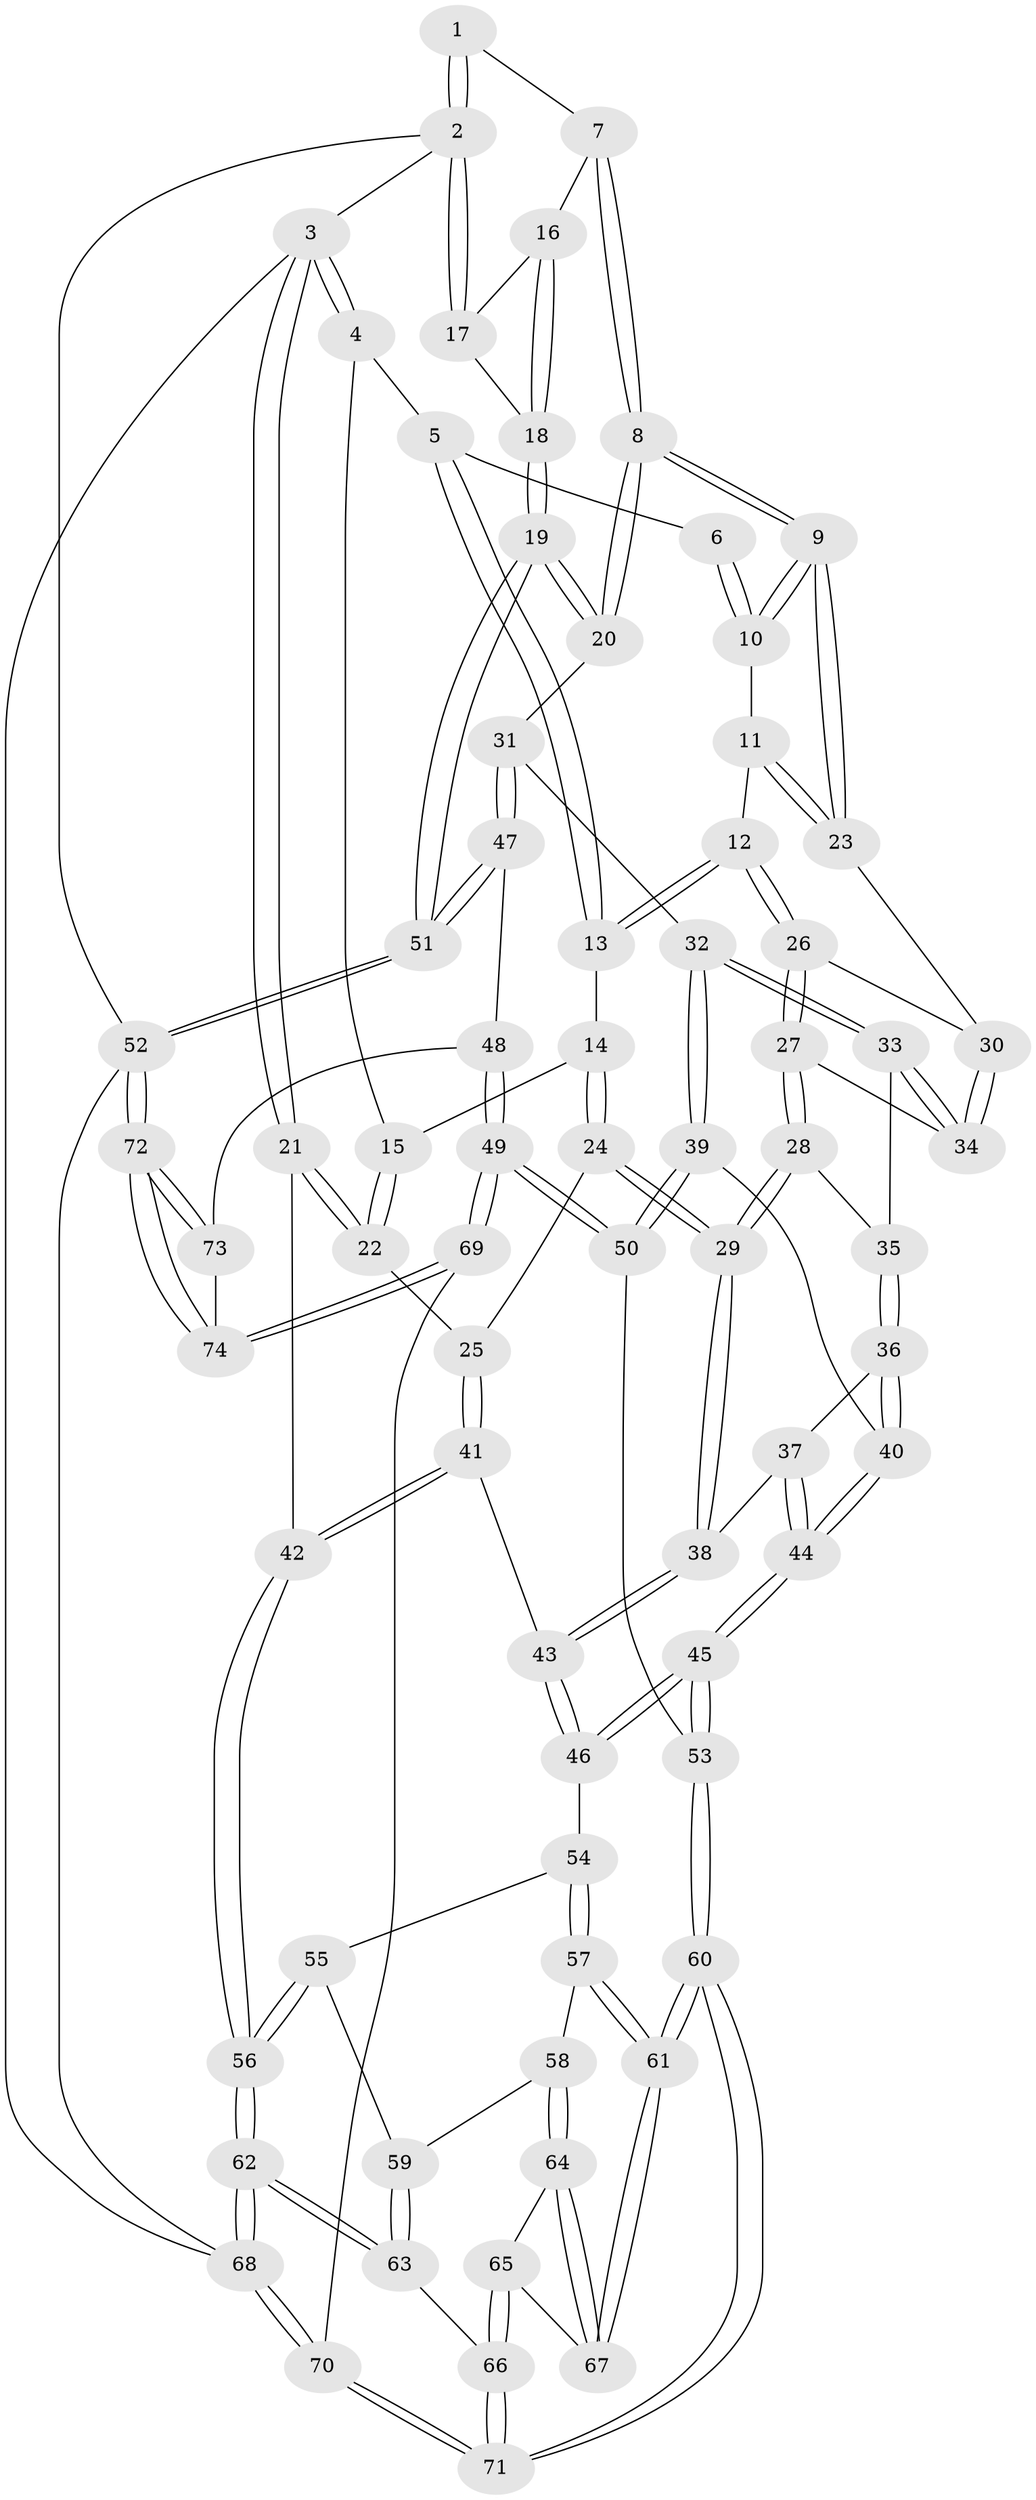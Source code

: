 // coarse degree distribution, {3: 0.7735849056603774, 4: 0.11320754716981132, 5: 0.05660377358490566, 2: 0.05660377358490566}
// Generated by graph-tools (version 1.1) at 2025/54/03/04/25 22:54:12]
// undirected, 74 vertices, 182 edges
graph export_dot {
  node [color=gray90,style=filled];
  1 [pos="+0.7664033619272401+0"];
  2 [pos="+1+0"];
  3 [pos="+0+0"];
  4 [pos="+0.23694784352161888+0"];
  5 [pos="+0.2786716481992132+0"];
  6 [pos="+0.632414546102436+0"];
  7 [pos="+0.8465309098047835+0.08203311966372162"];
  8 [pos="+0.7475557653637455+0.20391988196009678"];
  9 [pos="+0.7434385053841248+0.20382460914954287"];
  10 [pos="+0.6158140279920277+0"];
  11 [pos="+0.5462932586881476+0.10677940409620179"];
  12 [pos="+0.5042358906450933+0.13352144277903466"];
  13 [pos="+0.4865188075219303+0.1280187916911544"];
  14 [pos="+0.3003654229893927+0.1246150008792847"];
  15 [pos="+0.23102207578725062+0.04268892085904474"];
  16 [pos="+0.8892395717977912+0.0951473687328612"];
  17 [pos="+1+0"];
  18 [pos="+1+0.3638838327299436"];
  19 [pos="+1+0.38655134655781553"];
  20 [pos="+0.9239697461695257+0.4347085931631321"];
  21 [pos="+0+0.16799435797376824"];
  22 [pos="+0.05034926374256534+0.2001000578484978"];
  23 [pos="+0.7315252588585281+0.20578728152557502"];
  24 [pos="+0.3142198042656704+0.34438843979180833"];
  25 [pos="+0.16033510926664898+0.3422476415347032"];
  26 [pos="+0.4917972287183412+0.2709476467341716"];
  27 [pos="+0.48996159314672183+0.27633653393245305"];
  28 [pos="+0.48808534275527715+0.2789453521916646"];
  29 [pos="+0.3293972083322023+0.3558005937181234"];
  30 [pos="+0.718408353332881+0.21834134487080012"];
  31 [pos="+0.9106669429184461+0.44647631327805154"];
  32 [pos="+0.7502656756460595+0.4742936972622876"];
  33 [pos="+0.6477948919215781+0.34068318236592376"];
  34 [pos="+0.6497057198725926+0.3183241626274587"];
  35 [pos="+0.5649570679058816+0.404119991707843"];
  36 [pos="+0.5585280799666672+0.49140107788217896"];
  37 [pos="+0.4603904856556429+0.48336022432062503"];
  38 [pos="+0.34636020727454375+0.41914406165589324"];
  39 [pos="+0.6278759999351617+0.5445609904693924"];
  40 [pos="+0.6003796404989439+0.5286510479477021"];
  41 [pos="+0.05335862711851707+0.5115653871243945"];
  42 [pos="+0+0.5897768685546579"];
  43 [pos="+0.2611798427226809+0.6019982818390751"];
  44 [pos="+0.4186527560597266+0.6526642689713145"];
  45 [pos="+0.39704834465099187+0.6899166615787654"];
  46 [pos="+0.2791060703740527+0.6558866290541168"];
  47 [pos="+0.8428041495135554+0.7638980859646042"];
  48 [pos="+0.7611681164590476+0.8013509771109576"];
  49 [pos="+0.743748267673856+0.8035044905643759"];
  50 [pos="+0.6400396729713776+0.7505388398410846"];
  51 [pos="+1+0.9117930582312564"];
  52 [pos="+1+1"];
  53 [pos="+0.49673381299979397+0.7902047915136348"];
  54 [pos="+0.26531666527209713+0.6746708614522464"];
  55 [pos="+0.14543047541572504+0.7217774156175967"];
  56 [pos="+0+0.5958705991249081"];
  57 [pos="+0.2534938920229862+0.8028451168904251"];
  58 [pos="+0.23012629059491285+0.8235338783717218"];
  59 [pos="+0.1309854302375167+0.7738861324585847"];
  60 [pos="+0.4216409898333822+0.9470066155976331"];
  61 [pos="+0.3879024936018614+0.9237380036414494"];
  62 [pos="+0+1"];
  63 [pos="+0.056652883815162744+0.9232372681091571"];
  64 [pos="+0.20073200178488623+0.8587700832079558"];
  65 [pos="+0.17555004713876787+0.8857860659135891"];
  66 [pos="+0.15550785012761217+0.9009589199992878"];
  67 [pos="+0.333746378875118+0.9122860781335187"];
  68 [pos="+0+1"];
  69 [pos="+0.6191064189792777+1"];
  70 [pos="+0.4353860842313875+1"];
  71 [pos="+0.4168780730063714+1"];
  72 [pos="+1+1"];
  73 [pos="+0.832289310128516+0.9245583646604808"];
  74 [pos="+0.7223790578202479+1"];
  1 -- 2;
  1 -- 2;
  1 -- 7;
  2 -- 3;
  2 -- 17;
  2 -- 17;
  2 -- 52;
  3 -- 4;
  3 -- 4;
  3 -- 21;
  3 -- 21;
  3 -- 68;
  4 -- 5;
  4 -- 15;
  5 -- 6;
  5 -- 13;
  5 -- 13;
  6 -- 10;
  6 -- 10;
  7 -- 8;
  7 -- 8;
  7 -- 16;
  8 -- 9;
  8 -- 9;
  8 -- 20;
  8 -- 20;
  9 -- 10;
  9 -- 10;
  9 -- 23;
  9 -- 23;
  10 -- 11;
  11 -- 12;
  11 -- 23;
  11 -- 23;
  12 -- 13;
  12 -- 13;
  12 -- 26;
  12 -- 26;
  13 -- 14;
  14 -- 15;
  14 -- 24;
  14 -- 24;
  15 -- 22;
  15 -- 22;
  16 -- 17;
  16 -- 18;
  16 -- 18;
  17 -- 18;
  18 -- 19;
  18 -- 19;
  19 -- 20;
  19 -- 20;
  19 -- 51;
  19 -- 51;
  20 -- 31;
  21 -- 22;
  21 -- 22;
  21 -- 42;
  22 -- 25;
  23 -- 30;
  24 -- 25;
  24 -- 29;
  24 -- 29;
  25 -- 41;
  25 -- 41;
  26 -- 27;
  26 -- 27;
  26 -- 30;
  27 -- 28;
  27 -- 28;
  27 -- 34;
  28 -- 29;
  28 -- 29;
  28 -- 35;
  29 -- 38;
  29 -- 38;
  30 -- 34;
  30 -- 34;
  31 -- 32;
  31 -- 47;
  31 -- 47;
  32 -- 33;
  32 -- 33;
  32 -- 39;
  32 -- 39;
  33 -- 34;
  33 -- 34;
  33 -- 35;
  35 -- 36;
  35 -- 36;
  36 -- 37;
  36 -- 40;
  36 -- 40;
  37 -- 38;
  37 -- 44;
  37 -- 44;
  38 -- 43;
  38 -- 43;
  39 -- 40;
  39 -- 50;
  39 -- 50;
  40 -- 44;
  40 -- 44;
  41 -- 42;
  41 -- 42;
  41 -- 43;
  42 -- 56;
  42 -- 56;
  43 -- 46;
  43 -- 46;
  44 -- 45;
  44 -- 45;
  45 -- 46;
  45 -- 46;
  45 -- 53;
  45 -- 53;
  46 -- 54;
  47 -- 48;
  47 -- 51;
  47 -- 51;
  48 -- 49;
  48 -- 49;
  48 -- 73;
  49 -- 50;
  49 -- 50;
  49 -- 69;
  49 -- 69;
  50 -- 53;
  51 -- 52;
  51 -- 52;
  52 -- 72;
  52 -- 72;
  52 -- 68;
  53 -- 60;
  53 -- 60;
  54 -- 55;
  54 -- 57;
  54 -- 57;
  55 -- 56;
  55 -- 56;
  55 -- 59;
  56 -- 62;
  56 -- 62;
  57 -- 58;
  57 -- 61;
  57 -- 61;
  58 -- 59;
  58 -- 64;
  58 -- 64;
  59 -- 63;
  59 -- 63;
  60 -- 61;
  60 -- 61;
  60 -- 71;
  60 -- 71;
  61 -- 67;
  61 -- 67;
  62 -- 63;
  62 -- 63;
  62 -- 68;
  62 -- 68;
  63 -- 66;
  64 -- 65;
  64 -- 67;
  64 -- 67;
  65 -- 66;
  65 -- 66;
  65 -- 67;
  66 -- 71;
  66 -- 71;
  68 -- 70;
  68 -- 70;
  69 -- 70;
  69 -- 74;
  69 -- 74;
  70 -- 71;
  70 -- 71;
  72 -- 73;
  72 -- 73;
  72 -- 74;
  72 -- 74;
  73 -- 74;
}
